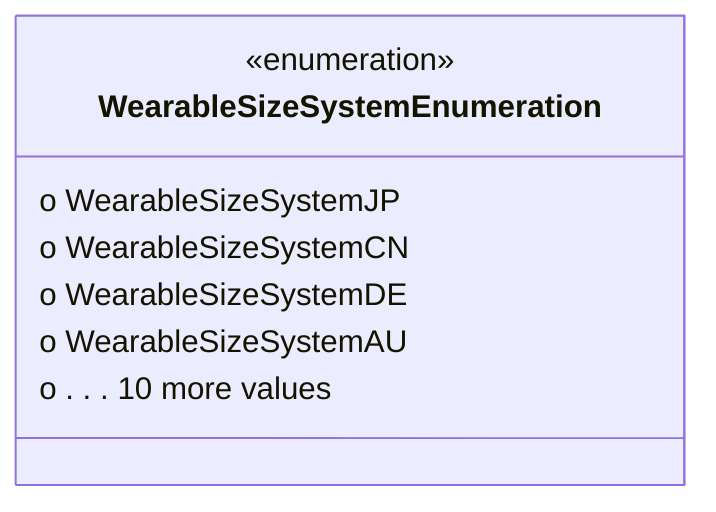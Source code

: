 classDiagram
  class WearableSizeSystemEnumeration {
<<enumeration>>
  o WearableSizeSystemJP
  o WearableSizeSystemCN
  o WearableSizeSystemDE
  o WearableSizeSystemAU
  o . . . 10 more values
 }